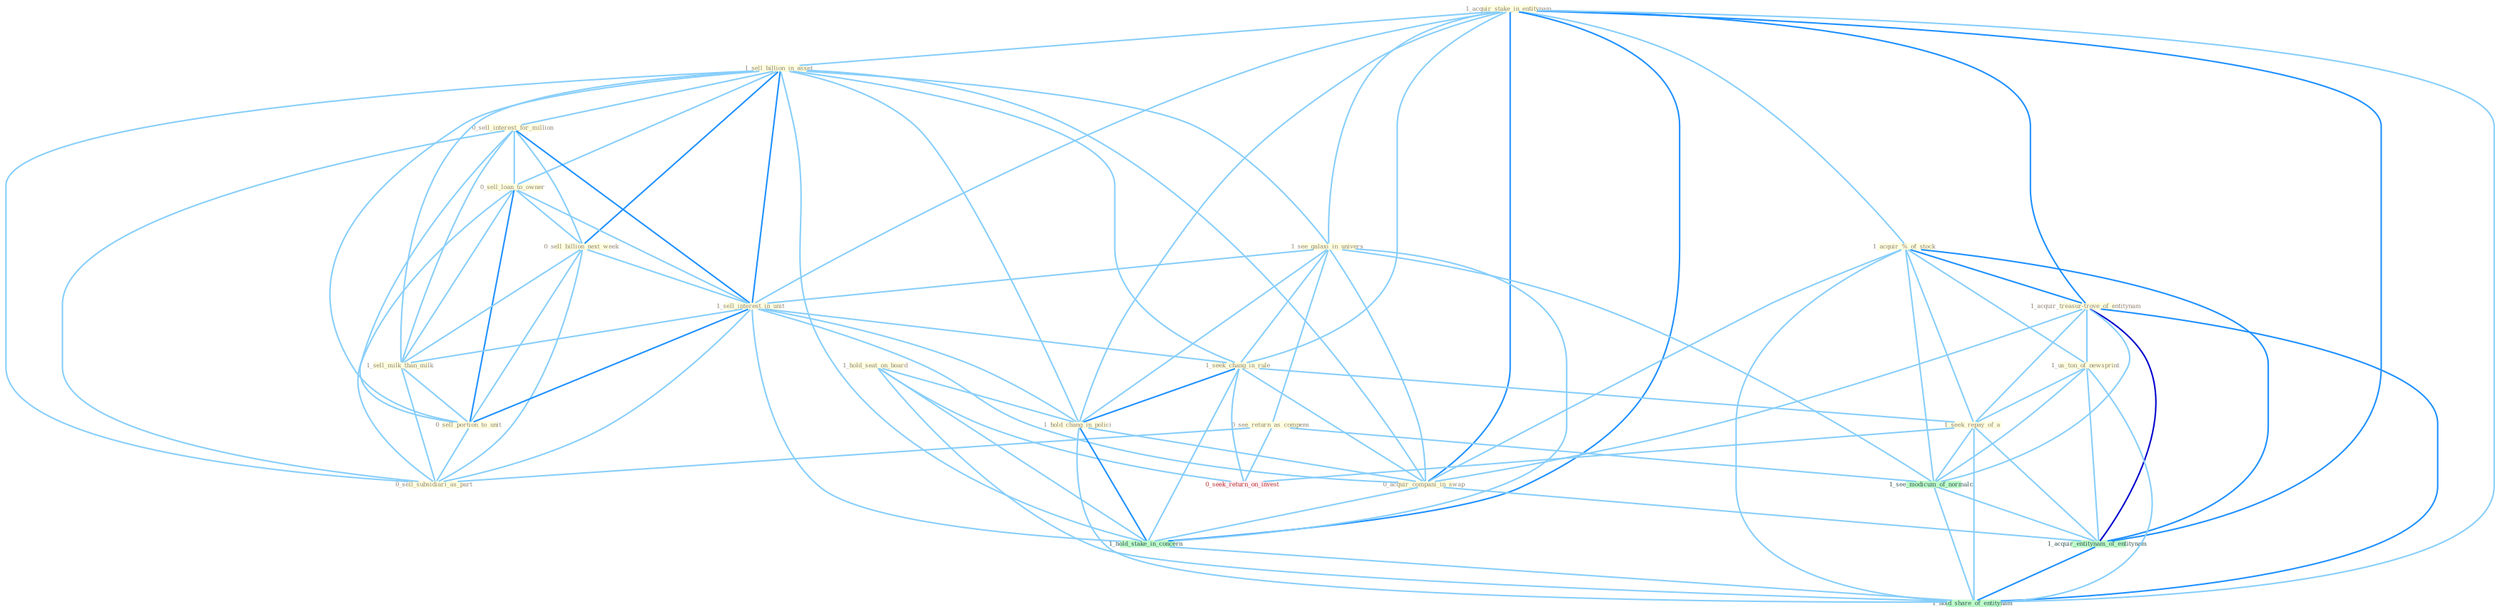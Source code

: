 Graph G{ 
    node
    [shape=polygon,style=filled,width=.5,height=.06,color="#BDFCC9",fixedsize=true,fontsize=4,
    fontcolor="#2f4f4f"];
    {node
    [color="#ffffe0", fontcolor="#8b7d6b"] "1_acquir_stake_in_entitynam " "1_sell_billion_in_asset " "0_sell_interest_for_million " "1_see_galaxi_in_univers " "0_sell_loan_to_owner " "0_sell_billion_next_week " "1_sell_interest_in_unit " "1_acquir_%_of_stock " "1_sell_milk_than_milk " "1_acquir_treasur-trove_of_entitynam " "1_seek_chang_in_rule " "0_see_return_as_compens " "1_hold_seat_on_board " "1_us_ton_of_newsprint " "1_hold_chang_in_polici " "0_acquir_compani_in_swap " "0_sell_portion_to_unit " "0_sell_subsidiari_as_part " "1_seek_repay_of_a "}
{node [color="#fff0f5", fontcolor="#b22222"] "0_seek_return_on_invest "}
edge [color="#B0E2FF"];

	"1_acquir_stake_in_entitynam " -- "1_sell_billion_in_asset " [w="1", color="#87cefa" ];
	"1_acquir_stake_in_entitynam " -- "1_see_galaxi_in_univers " [w="1", color="#87cefa" ];
	"1_acquir_stake_in_entitynam " -- "1_sell_interest_in_unit " [w="1", color="#87cefa" ];
	"1_acquir_stake_in_entitynam " -- "1_acquir_%_of_stock " [w="1", color="#87cefa" ];
	"1_acquir_stake_in_entitynam " -- "1_acquir_treasur-trove_of_entitynam " [w="2", color="#1e90ff" , len=0.8];
	"1_acquir_stake_in_entitynam " -- "1_seek_chang_in_rule " [w="1", color="#87cefa" ];
	"1_acquir_stake_in_entitynam " -- "1_hold_chang_in_polici " [w="1", color="#87cefa" ];
	"1_acquir_stake_in_entitynam " -- "0_acquir_compani_in_swap " [w="2", color="#1e90ff" , len=0.8];
	"1_acquir_stake_in_entitynam " -- "1_hold_stake_in_concern " [w="2", color="#1e90ff" , len=0.8];
	"1_acquir_stake_in_entitynam " -- "1_acquir_entitynam_of_entitynam " [w="2", color="#1e90ff" , len=0.8];
	"1_acquir_stake_in_entitynam " -- "1_hold_share_of_entitynam " [w="1", color="#87cefa" ];
	"1_sell_billion_in_asset " -- "0_sell_interest_for_million " [w="1", color="#87cefa" ];
	"1_sell_billion_in_asset " -- "1_see_galaxi_in_univers " [w="1", color="#87cefa" ];
	"1_sell_billion_in_asset " -- "0_sell_loan_to_owner " [w="1", color="#87cefa" ];
	"1_sell_billion_in_asset " -- "0_sell_billion_next_week " [w="2", color="#1e90ff" , len=0.8];
	"1_sell_billion_in_asset " -- "1_sell_interest_in_unit " [w="2", color="#1e90ff" , len=0.8];
	"1_sell_billion_in_asset " -- "1_sell_milk_than_milk " [w="1", color="#87cefa" ];
	"1_sell_billion_in_asset " -- "1_seek_chang_in_rule " [w="1", color="#87cefa" ];
	"1_sell_billion_in_asset " -- "1_hold_chang_in_polici " [w="1", color="#87cefa" ];
	"1_sell_billion_in_asset " -- "0_acquir_compani_in_swap " [w="1", color="#87cefa" ];
	"1_sell_billion_in_asset " -- "0_sell_portion_to_unit " [w="1", color="#87cefa" ];
	"1_sell_billion_in_asset " -- "0_sell_subsidiari_as_part " [w="1", color="#87cefa" ];
	"1_sell_billion_in_asset " -- "1_hold_stake_in_concern " [w="1", color="#87cefa" ];
	"0_sell_interest_for_million " -- "0_sell_loan_to_owner " [w="1", color="#87cefa" ];
	"0_sell_interest_for_million " -- "0_sell_billion_next_week " [w="1", color="#87cefa" ];
	"0_sell_interest_for_million " -- "1_sell_interest_in_unit " [w="2", color="#1e90ff" , len=0.8];
	"0_sell_interest_for_million " -- "1_sell_milk_than_milk " [w="1", color="#87cefa" ];
	"0_sell_interest_for_million " -- "0_sell_portion_to_unit " [w="1", color="#87cefa" ];
	"0_sell_interest_for_million " -- "0_sell_subsidiari_as_part " [w="1", color="#87cefa" ];
	"1_see_galaxi_in_univers " -- "1_sell_interest_in_unit " [w="1", color="#87cefa" ];
	"1_see_galaxi_in_univers " -- "1_seek_chang_in_rule " [w="1", color="#87cefa" ];
	"1_see_galaxi_in_univers " -- "0_see_return_as_compens " [w="1", color="#87cefa" ];
	"1_see_galaxi_in_univers " -- "1_hold_chang_in_polici " [w="1", color="#87cefa" ];
	"1_see_galaxi_in_univers " -- "0_acquir_compani_in_swap " [w="1", color="#87cefa" ];
	"1_see_galaxi_in_univers " -- "1_hold_stake_in_concern " [w="1", color="#87cefa" ];
	"1_see_galaxi_in_univers " -- "1_see_modicum_of_normalci " [w="1", color="#87cefa" ];
	"0_sell_loan_to_owner " -- "0_sell_billion_next_week " [w="1", color="#87cefa" ];
	"0_sell_loan_to_owner " -- "1_sell_interest_in_unit " [w="1", color="#87cefa" ];
	"0_sell_loan_to_owner " -- "1_sell_milk_than_milk " [w="1", color="#87cefa" ];
	"0_sell_loan_to_owner " -- "0_sell_portion_to_unit " [w="2", color="#1e90ff" , len=0.8];
	"0_sell_loan_to_owner " -- "0_sell_subsidiari_as_part " [w="1", color="#87cefa" ];
	"0_sell_billion_next_week " -- "1_sell_interest_in_unit " [w="1", color="#87cefa" ];
	"0_sell_billion_next_week " -- "1_sell_milk_than_milk " [w="1", color="#87cefa" ];
	"0_sell_billion_next_week " -- "0_sell_portion_to_unit " [w="1", color="#87cefa" ];
	"0_sell_billion_next_week " -- "0_sell_subsidiari_as_part " [w="1", color="#87cefa" ];
	"1_sell_interest_in_unit " -- "1_sell_milk_than_milk " [w="1", color="#87cefa" ];
	"1_sell_interest_in_unit " -- "1_seek_chang_in_rule " [w="1", color="#87cefa" ];
	"1_sell_interest_in_unit " -- "1_hold_chang_in_polici " [w="1", color="#87cefa" ];
	"1_sell_interest_in_unit " -- "0_acquir_compani_in_swap " [w="1", color="#87cefa" ];
	"1_sell_interest_in_unit " -- "0_sell_portion_to_unit " [w="2", color="#1e90ff" , len=0.8];
	"1_sell_interest_in_unit " -- "0_sell_subsidiari_as_part " [w="1", color="#87cefa" ];
	"1_sell_interest_in_unit " -- "1_hold_stake_in_concern " [w="1", color="#87cefa" ];
	"1_acquir_%_of_stock " -- "1_acquir_treasur-trove_of_entitynam " [w="2", color="#1e90ff" , len=0.8];
	"1_acquir_%_of_stock " -- "1_us_ton_of_newsprint " [w="1", color="#87cefa" ];
	"1_acquir_%_of_stock " -- "0_acquir_compani_in_swap " [w="1", color="#87cefa" ];
	"1_acquir_%_of_stock " -- "1_seek_repay_of_a " [w="1", color="#87cefa" ];
	"1_acquir_%_of_stock " -- "1_see_modicum_of_normalci " [w="1", color="#87cefa" ];
	"1_acquir_%_of_stock " -- "1_acquir_entitynam_of_entitynam " [w="2", color="#1e90ff" , len=0.8];
	"1_acquir_%_of_stock " -- "1_hold_share_of_entitynam " [w="1", color="#87cefa" ];
	"1_sell_milk_than_milk " -- "0_sell_portion_to_unit " [w="1", color="#87cefa" ];
	"1_sell_milk_than_milk " -- "0_sell_subsidiari_as_part " [w="1", color="#87cefa" ];
	"1_acquir_treasur-trove_of_entitynam " -- "1_us_ton_of_newsprint " [w="1", color="#87cefa" ];
	"1_acquir_treasur-trove_of_entitynam " -- "0_acquir_compani_in_swap " [w="1", color="#87cefa" ];
	"1_acquir_treasur-trove_of_entitynam " -- "1_seek_repay_of_a " [w="1", color="#87cefa" ];
	"1_acquir_treasur-trove_of_entitynam " -- "1_see_modicum_of_normalci " [w="1", color="#87cefa" ];
	"1_acquir_treasur-trove_of_entitynam " -- "1_acquir_entitynam_of_entitynam " [w="3", color="#0000cd" , len=0.6];
	"1_acquir_treasur-trove_of_entitynam " -- "1_hold_share_of_entitynam " [w="2", color="#1e90ff" , len=0.8];
	"1_seek_chang_in_rule " -- "1_hold_chang_in_polici " [w="2", color="#1e90ff" , len=0.8];
	"1_seek_chang_in_rule " -- "0_acquir_compani_in_swap " [w="1", color="#87cefa" ];
	"1_seek_chang_in_rule " -- "1_seek_repay_of_a " [w="1", color="#87cefa" ];
	"1_seek_chang_in_rule " -- "1_hold_stake_in_concern " [w="1", color="#87cefa" ];
	"1_seek_chang_in_rule " -- "0_seek_return_on_invest " [w="1", color="#87cefa" ];
	"0_see_return_as_compens " -- "0_sell_subsidiari_as_part " [w="1", color="#87cefa" ];
	"0_see_return_as_compens " -- "0_seek_return_on_invest " [w="1", color="#87cefa" ];
	"0_see_return_as_compens " -- "1_see_modicum_of_normalci " [w="1", color="#87cefa" ];
	"1_hold_seat_on_board " -- "1_hold_chang_in_polici " [w="1", color="#87cefa" ];
	"1_hold_seat_on_board " -- "1_hold_stake_in_concern " [w="1", color="#87cefa" ];
	"1_hold_seat_on_board " -- "0_seek_return_on_invest " [w="1", color="#87cefa" ];
	"1_hold_seat_on_board " -- "1_hold_share_of_entitynam " [w="1", color="#87cefa" ];
	"1_us_ton_of_newsprint " -- "1_seek_repay_of_a " [w="1", color="#87cefa" ];
	"1_us_ton_of_newsprint " -- "1_see_modicum_of_normalci " [w="1", color="#87cefa" ];
	"1_us_ton_of_newsprint " -- "1_acquir_entitynam_of_entitynam " [w="1", color="#87cefa" ];
	"1_us_ton_of_newsprint " -- "1_hold_share_of_entitynam " [w="1", color="#87cefa" ];
	"1_hold_chang_in_polici " -- "0_acquir_compani_in_swap " [w="1", color="#87cefa" ];
	"1_hold_chang_in_polici " -- "1_hold_stake_in_concern " [w="2", color="#1e90ff" , len=0.8];
	"1_hold_chang_in_polici " -- "1_hold_share_of_entitynam " [w="1", color="#87cefa" ];
	"0_acquir_compani_in_swap " -- "1_hold_stake_in_concern " [w="1", color="#87cefa" ];
	"0_acquir_compani_in_swap " -- "1_acquir_entitynam_of_entitynam " [w="1", color="#87cefa" ];
	"0_sell_portion_to_unit " -- "0_sell_subsidiari_as_part " [w="1", color="#87cefa" ];
	"1_seek_repay_of_a " -- "0_seek_return_on_invest " [w="1", color="#87cefa" ];
	"1_seek_repay_of_a " -- "1_see_modicum_of_normalci " [w="1", color="#87cefa" ];
	"1_seek_repay_of_a " -- "1_acquir_entitynam_of_entitynam " [w="1", color="#87cefa" ];
	"1_seek_repay_of_a " -- "1_hold_share_of_entitynam " [w="1", color="#87cefa" ];
	"1_hold_stake_in_concern " -- "1_hold_share_of_entitynam " [w="1", color="#87cefa" ];
	"1_see_modicum_of_normalci " -- "1_acquir_entitynam_of_entitynam " [w="1", color="#87cefa" ];
	"1_see_modicum_of_normalci " -- "1_hold_share_of_entitynam " [w="1", color="#87cefa" ];
	"1_acquir_entitynam_of_entitynam " -- "1_hold_share_of_entitynam " [w="2", color="#1e90ff" , len=0.8];
}
